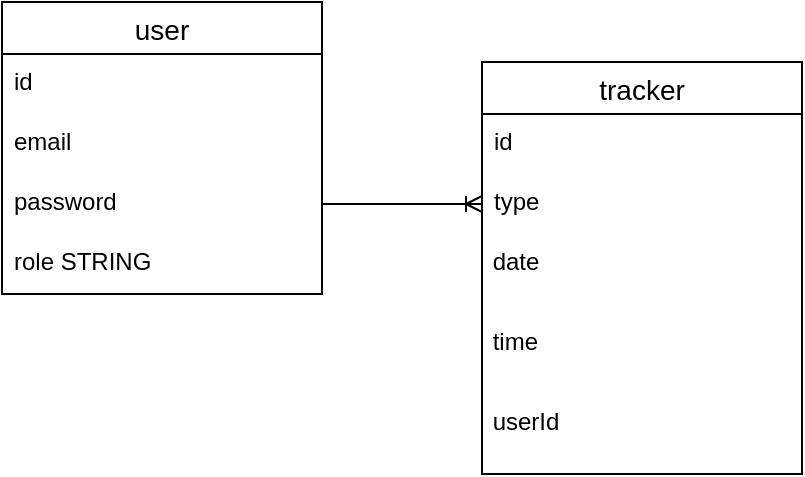 <mxfile version="20.6.0" type="device"><diagram id="K3luygNtNk5deJiYQxTo" name="Страница 1"><mxGraphModel dx="1426" dy="636" grid="1" gridSize="10" guides="1" tooltips="1" connect="1" arrows="1" fold="1" page="1" pageScale="1" pageWidth="827" pageHeight="1169" math="0" shadow="0"><root><mxCell id="0"/><mxCell id="1" parent="0"/><mxCell id="K7B0S8-vNrgYnrY9_KWH-1" value="user" style="swimlane;fontStyle=0;childLayout=stackLayout;horizontal=1;startSize=26;horizontalStack=0;resizeParent=1;resizeParentMax=0;resizeLast=0;collapsible=1;marginBottom=0;align=center;fontSize=14;" vertex="1" parent="1"><mxGeometry x="40" y="40" width="160" height="146" as="geometry"/></mxCell><mxCell id="K7B0S8-vNrgYnrY9_KWH-2" value="id" style="text;strokeColor=none;fillColor=none;spacingLeft=4;spacingRight=4;overflow=hidden;rotatable=0;points=[[0,0.5],[1,0.5]];portConstraint=eastwest;fontSize=12;" vertex="1" parent="K7B0S8-vNrgYnrY9_KWH-1"><mxGeometry y="26" width="160" height="30" as="geometry"/></mxCell><mxCell id="K7B0S8-vNrgYnrY9_KWH-3" value="email" style="text;strokeColor=none;fillColor=none;spacingLeft=4;spacingRight=4;overflow=hidden;rotatable=0;points=[[0,0.5],[1,0.5]];portConstraint=eastwest;fontSize=12;" vertex="1" parent="K7B0S8-vNrgYnrY9_KWH-1"><mxGeometry y="56" width="160" height="30" as="geometry"/></mxCell><mxCell id="K7B0S8-vNrgYnrY9_KWH-4" value="password" style="text;strokeColor=none;fillColor=none;spacingLeft=4;spacingRight=4;overflow=hidden;rotatable=0;points=[[0,0.5],[1,0.5]];portConstraint=eastwest;fontSize=12;" vertex="1" parent="K7B0S8-vNrgYnrY9_KWH-1"><mxGeometry y="86" width="160" height="30" as="geometry"/></mxCell><mxCell id="K7B0S8-vNrgYnrY9_KWH-5" value="role STRING" style="text;strokeColor=none;fillColor=none;spacingLeft=4;spacingRight=4;overflow=hidden;rotatable=0;points=[[0,0.5],[1,0.5]];portConstraint=eastwest;fontSize=12;" vertex="1" parent="K7B0S8-vNrgYnrY9_KWH-1"><mxGeometry y="116" width="160" height="30" as="geometry"/></mxCell><mxCell id="K7B0S8-vNrgYnrY9_KWH-17" value="" style="edgeStyle=entityRelationEdgeStyle;fontSize=12;html=1;endArrow=ERoneToMany;rounded=0;exitX=1;exitY=0.5;exitDx=0;exitDy=0;" edge="1" parent="1" source="K7B0S8-vNrgYnrY9_KWH-4" target="K7B0S8-vNrgYnrY9_KWH-22"><mxGeometry width="100" height="100" relative="1" as="geometry"><mxPoint x="110" y="186" as="sourcePoint"/><mxPoint x="280" y="141" as="targetPoint"/></mxGeometry></mxCell><mxCell id="K7B0S8-vNrgYnrY9_KWH-20" value="tracker" style="swimlane;fontStyle=0;childLayout=stackLayout;horizontal=1;startSize=26;horizontalStack=0;resizeParent=1;resizeParentMax=0;resizeLast=0;collapsible=1;marginBottom=0;align=center;fontSize=14;" vertex="1" parent="1"><mxGeometry x="280" y="70" width="160" height="206" as="geometry"/></mxCell><mxCell id="K7B0S8-vNrgYnrY9_KWH-21" value="id" style="text;strokeColor=none;fillColor=none;spacingLeft=4;spacingRight=4;overflow=hidden;rotatable=0;points=[[0,0.5],[1,0.5]];portConstraint=eastwest;fontSize=12;" vertex="1" parent="K7B0S8-vNrgYnrY9_KWH-20"><mxGeometry y="26" width="160" height="30" as="geometry"/></mxCell><mxCell id="K7B0S8-vNrgYnrY9_KWH-22" value="type" style="text;strokeColor=none;fillColor=none;spacingLeft=4;spacingRight=4;overflow=hidden;rotatable=0;points=[[0,0.5],[1,0.5]];portConstraint=eastwest;fontSize=12;" vertex="1" parent="K7B0S8-vNrgYnrY9_KWH-20"><mxGeometry y="56" width="160" height="30" as="geometry"/></mxCell><mxCell id="K7B0S8-vNrgYnrY9_KWH-28" value="&amp;nbsp;date" style="text;whiteSpace=wrap;html=1;" vertex="1" parent="K7B0S8-vNrgYnrY9_KWH-20"><mxGeometry y="86" width="160" height="40" as="geometry"/></mxCell><mxCell id="K7B0S8-vNrgYnrY9_KWH-29" value="&amp;nbsp;time" style="text;whiteSpace=wrap;html=1;" vertex="1" parent="K7B0S8-vNrgYnrY9_KWH-20"><mxGeometry y="126" width="160" height="40" as="geometry"/></mxCell><mxCell id="K7B0S8-vNrgYnrY9_KWH-23" value="&amp;nbsp;userId" style="text;whiteSpace=wrap;html=1;" vertex="1" parent="K7B0S8-vNrgYnrY9_KWH-20"><mxGeometry y="166" width="160" height="40" as="geometry"/></mxCell></root></mxGraphModel></diagram></mxfile>